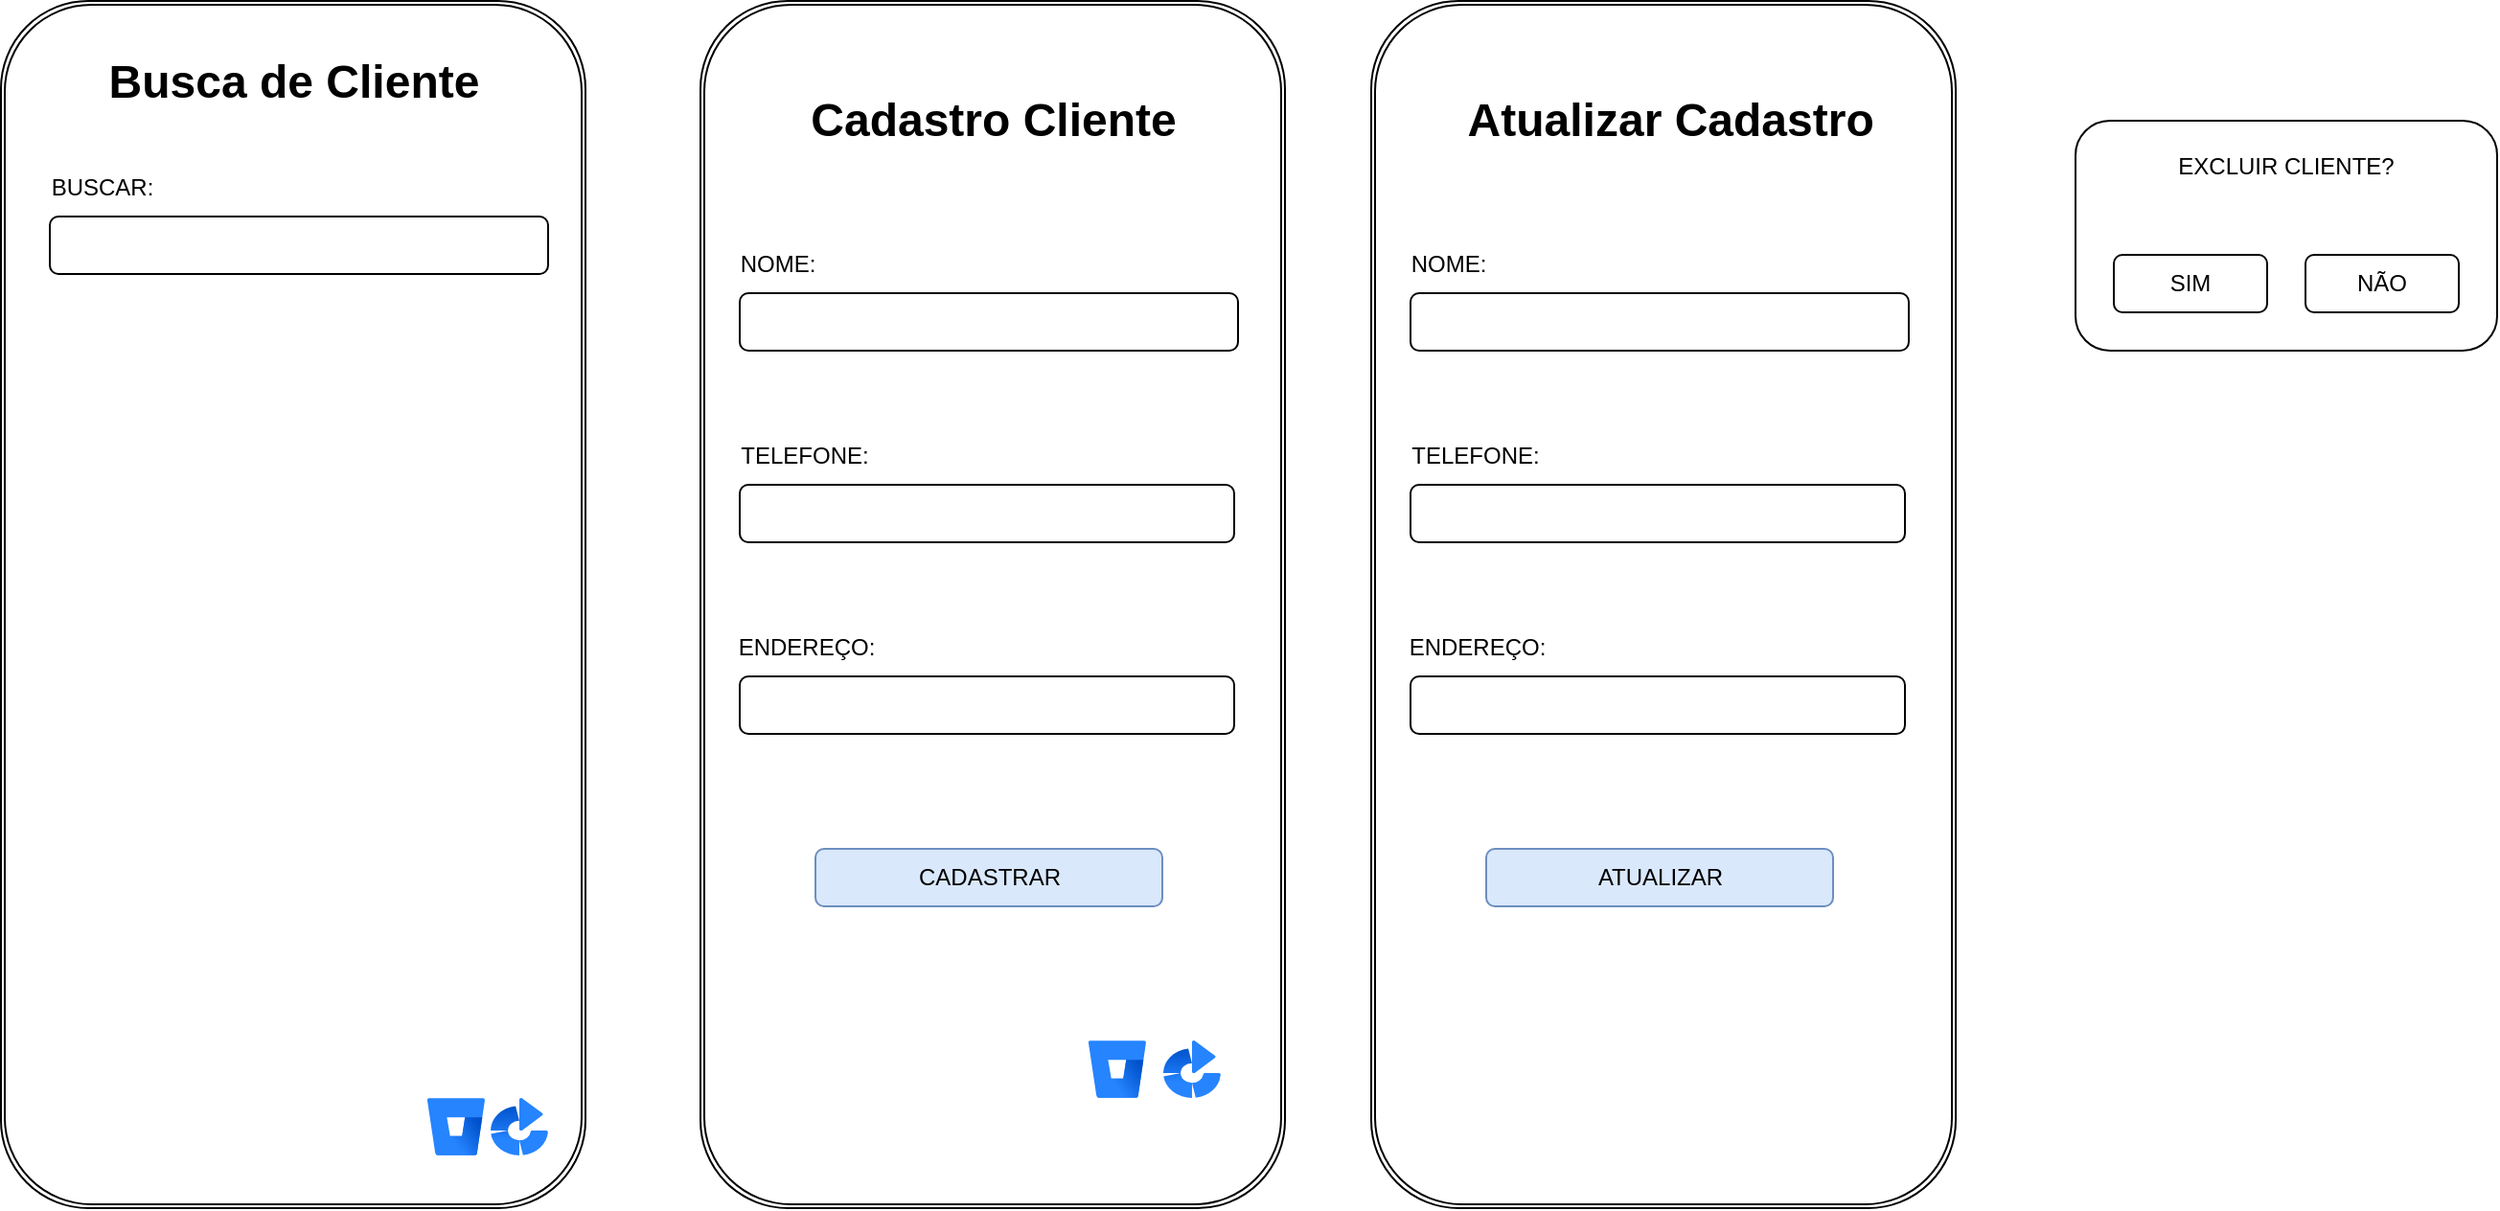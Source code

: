 <mxfile version="24.4.9" type="device" pages="4">
  <diagram id="MPCjucIjYPjaMe1rTaf6" name="Página-1">
    <mxGraphModel dx="2261" dy="782" grid="1" gridSize="10" guides="1" tooltips="1" connect="1" arrows="1" fold="1" page="1" pageScale="1" pageWidth="827" pageHeight="1169" math="0" shadow="0">
      <root>
        <mxCell id="0" />
        <mxCell id="1" parent="0" />
        <mxCell id="rPMoqe0fDh5TPPvU1n7Q-1" value="" style="shape=ext;double=1;rounded=1;whiteSpace=wrap;html=1;rotation=90;" parent="1" vertex="1">
          <mxGeometry x="-70" y="240" width="630" height="305" as="geometry" />
        </mxCell>
        <mxCell id="rPMoqe0fDh5TPPvU1n7Q-2" value="" style="rounded=1;whiteSpace=wrap;html=1;" parent="1" vertex="1">
          <mxGeometry x="113" y="230" width="260" height="30" as="geometry" />
        </mxCell>
        <mxCell id="rPMoqe0fDh5TPPvU1n7Q-3" value="NOME:" style="text;html=1;align=center;verticalAlign=middle;whiteSpace=wrap;rounded=0;" parent="1" vertex="1">
          <mxGeometry x="113" y="200" width="40" height="30" as="geometry" />
        </mxCell>
        <mxCell id="rPMoqe0fDh5TPPvU1n7Q-4" value="&amp;nbsp;Atualizar Cadastro" style="text;strokeColor=none;fillColor=none;html=1;fontSize=24;fontStyle=1;verticalAlign=middle;align=center;" parent="1" vertex="1">
          <mxGeometry x="195" y="120" width="100" height="40" as="geometry" />
        </mxCell>
        <mxCell id="rPMoqe0fDh5TPPvU1n7Q-5" value="" style="rounded=1;whiteSpace=wrap;html=1;" parent="1" vertex="1">
          <mxGeometry x="113" y="330" width="258" height="30" as="geometry" />
        </mxCell>
        <mxCell id="rPMoqe0fDh5TPPvU1n7Q-6" value="TELEFONE:" style="text;html=1;align=center;verticalAlign=middle;whiteSpace=wrap;rounded=0;" parent="1" vertex="1">
          <mxGeometry x="116.5" y="300" width="60" height="30" as="geometry" />
        </mxCell>
        <mxCell id="rPMoqe0fDh5TPPvU1n7Q-7" value="" style="rounded=1;whiteSpace=wrap;html=1;" parent="1" vertex="1">
          <mxGeometry x="113" y="430" width="258" height="30" as="geometry" />
        </mxCell>
        <mxCell id="rPMoqe0fDh5TPPvU1n7Q-8" value="ENDEREÇO:" style="text;html=1;align=center;verticalAlign=middle;whiteSpace=wrap;rounded=0;" parent="1" vertex="1">
          <mxGeometry x="113" y="400" width="70" height="30" as="geometry" />
        </mxCell>
        <mxCell id="rPMoqe0fDh5TPPvU1n7Q-11" value="ATUALIZAR" style="rounded=1;whiteSpace=wrap;html=1;fillColor=#dae8fc;strokeColor=#6c8ebf;" parent="1" vertex="1">
          <mxGeometry x="152.5" y="520" width="181" height="30" as="geometry" />
        </mxCell>
        <mxCell id="0v39kfsX4FrXRP3GG5Wf-1" value="EXCLUIR CLIENTE?&lt;div&gt;&lt;br&gt;&lt;/div&gt;&lt;div&gt;&lt;br&gt;&lt;/div&gt;&lt;div&gt;&lt;br&gt;&lt;/div&gt;&lt;div&gt;&lt;br&gt;&lt;/div&gt;&lt;div&gt;&lt;br&gt;&lt;/div&gt;" style="rounded=1;whiteSpace=wrap;html=1;" vertex="1" parent="1">
          <mxGeometry x="460" y="140" width="220" height="120" as="geometry" />
        </mxCell>
        <mxCell id="0v39kfsX4FrXRP3GG5Wf-2" value="SIM" style="rounded=1;whiteSpace=wrap;html=1;" vertex="1" parent="1">
          <mxGeometry x="480" y="210" width="80" height="30" as="geometry" />
        </mxCell>
        <mxCell id="0v39kfsX4FrXRP3GG5Wf-3" value="NÃO" style="rounded=1;whiteSpace=wrap;html=1;" vertex="1" parent="1">
          <mxGeometry x="580" y="210" width="80" height="30" as="geometry" />
        </mxCell>
        <mxCell id="Y8Gp_SCt69GLDGfQdgN2-1" value="" style="shape=ext;double=1;rounded=1;whiteSpace=wrap;html=1;rotation=90;" vertex="1" parent="1">
          <mxGeometry x="-420" y="240" width="630" height="305" as="geometry" />
        </mxCell>
        <mxCell id="Y8Gp_SCt69GLDGfQdgN2-2" value="" style="rounded=1;whiteSpace=wrap;html=1;" vertex="1" parent="1">
          <mxGeometry x="-237" y="230" width="260" height="30" as="geometry" />
        </mxCell>
        <mxCell id="Y8Gp_SCt69GLDGfQdgN2-3" value="NOME:" style="text;html=1;align=center;verticalAlign=middle;whiteSpace=wrap;rounded=0;" vertex="1" parent="1">
          <mxGeometry x="-237" y="200" width="40" height="30" as="geometry" />
        </mxCell>
        <mxCell id="Y8Gp_SCt69GLDGfQdgN2-4" value="Cadastro Cliente" style="text;strokeColor=none;fillColor=none;html=1;fontSize=24;fontStyle=1;verticalAlign=middle;align=center;" vertex="1" parent="1">
          <mxGeometry x="-155" y="120" width="100" height="40" as="geometry" />
        </mxCell>
        <mxCell id="Y8Gp_SCt69GLDGfQdgN2-5" value="" style="rounded=1;whiteSpace=wrap;html=1;" vertex="1" parent="1">
          <mxGeometry x="-237" y="330" width="258" height="30" as="geometry" />
        </mxCell>
        <mxCell id="Y8Gp_SCt69GLDGfQdgN2-6" value="TELEFONE:" style="text;html=1;align=center;verticalAlign=middle;whiteSpace=wrap;rounded=0;" vertex="1" parent="1">
          <mxGeometry x="-233.5" y="300" width="60" height="30" as="geometry" />
        </mxCell>
        <mxCell id="Y8Gp_SCt69GLDGfQdgN2-7" value="" style="rounded=1;whiteSpace=wrap;html=1;" vertex="1" parent="1">
          <mxGeometry x="-237" y="430" width="258" height="30" as="geometry" />
        </mxCell>
        <mxCell id="Y8Gp_SCt69GLDGfQdgN2-8" value="ENDEREÇO:" style="text;html=1;align=center;verticalAlign=middle;whiteSpace=wrap;rounded=0;" vertex="1" parent="1">
          <mxGeometry x="-237" y="400" width="70" height="30" as="geometry" />
        </mxCell>
        <mxCell id="Y8Gp_SCt69GLDGfQdgN2-9" value="" style="image;html=1;image=img/lib/atlassian/Bitbucket_Logo.svg;" vertex="1" parent="1">
          <mxGeometry x="-55" y="620" width="30" height="30" as="geometry" />
        </mxCell>
        <mxCell id="Y8Gp_SCt69GLDGfQdgN2-10" value="" style="image;html=1;image=img/lib/atlassian/Bamboo_Logo.svg;" vertex="1" parent="1">
          <mxGeometry x="-16" y="620" width="30" height="30" as="geometry" />
        </mxCell>
        <mxCell id="Y8Gp_SCt69GLDGfQdgN2-11" value="CADASTRAR" style="rounded=1;whiteSpace=wrap;html=1;fillColor=#dae8fc;strokeColor=#6c8ebf;" vertex="1" parent="1">
          <mxGeometry x="-197.5" y="520" width="181" height="30" as="geometry" />
        </mxCell>
        <mxCell id="9HxwdpnLNPzM95kvkKmC-1" value="" style="shape=ext;double=1;rounded=1;whiteSpace=wrap;html=1;rotation=90;" vertex="1" parent="1">
          <mxGeometry x="-785" y="240" width="630" height="305" as="geometry" />
        </mxCell>
        <mxCell id="9HxwdpnLNPzM95kvkKmC-2" value="" style="rounded=1;whiteSpace=wrap;html=1;" vertex="1" parent="1">
          <mxGeometry x="-597" y="190" width="260" height="30" as="geometry" />
        </mxCell>
        <mxCell id="9HxwdpnLNPzM95kvkKmC-3" value="BUSCAR:" style="text;html=1;align=center;verticalAlign=middle;whiteSpace=wrap;rounded=0;" vertex="1" parent="1">
          <mxGeometry x="-593.5" y="160" width="46.5" height="30" as="geometry" />
        </mxCell>
        <mxCell id="9HxwdpnLNPzM95kvkKmC-13" value="Busca de Cliente" style="text;strokeColor=none;fillColor=none;html=1;fontSize=24;fontStyle=1;verticalAlign=middle;align=center;" vertex="1" parent="1">
          <mxGeometry x="-520" y="100" width="100" height="40" as="geometry" />
        </mxCell>
        <mxCell id="aUf0S8bjYcSBgGUXvgIU-1" value="" style="image;html=1;image=img/lib/atlassian/Bitbucket_Logo.svg;" vertex="1" parent="1">
          <mxGeometry x="-400" y="650" width="30" height="30" as="geometry" />
        </mxCell>
        <mxCell id="aUf0S8bjYcSBgGUXvgIU-2" value="" style="image;html=1;image=img/lib/atlassian/Bamboo_Logo.svg;" vertex="1" parent="1">
          <mxGeometry x="-367" y="650" width="30" height="30" as="geometry" />
        </mxCell>
      </root>
    </mxGraphModel>
  </diagram>
  <diagram id="b51eEwwXShiufHlauztZ" name="Página-2">
    <mxGraphModel dx="2261" dy="782" grid="1" gridSize="10" guides="1" tooltips="1" connect="1" arrows="1" fold="1" page="1" pageScale="1" pageWidth="827" pageHeight="1169" math="0" shadow="0">
      <root>
        <mxCell id="0" />
        <mxCell id="1" parent="0" />
        <mxCell id="qthaCIu6Rd1F-Nfpj4W0-1" value="&lt;span style=&quot;color: rgba(0, 0, 0, 0); font-family: monospace; font-size: 0px; text-align: start; text-wrap: nowrap;&quot;&gt;%3CmxGraphModel%3E%3Croot%3E%3CmxCell%20id%3D%220%22%2F%3E%3CmxCell%20id%3D%221%22%20parent%3D%220%22%2F%3E%3CmxCell%20id%3D%222%22%20value%3D%22%22%20style%3D%22rounded%3D1%3BwhiteSpace%3Dwrap%3Bhtml%3D1%3B%22%20vertex%3D%221%22%20parent%3D%221%22%3E%3CmxGeometry%20x%3D%22278%22%20y%3D%22230%22%20width%3D%22260%22%20height%3D%2230%22%20as%3D%22geometry%22%2F%3E%3C%2FmxCell%3E%3C%2Froot%3E%3C%2FmxGraphModel%3E&lt;/span&gt;&lt;span style=&quot;color: rgba(0, 0, 0, 0); font-family: monospace; font-size: 0px; text-align: start; text-wrap: nowrap;&quot;&gt;%3CmxGraphModel%3E%3Croot%3E%3CmxCell%20id%3D%220%22%2F%3E%3CmxCell%20id%3D%221%22%20parent%3D%220%22%2F%3E%3CmxCell%20id%3D%222%22%20value%3D%22%22%20style%3D%22rounded%3D1%3BwhiteSpace%3Dwrap%3Bhtml%3D1%3B%22%20vertex%3D%221%22%20parent%3D%221%22%3E%3CmxGeometry%20x%3D%22278%22%20y%3D%22230%22%20width%3D%22260%22%20height%3D%2230%22%20as%3D%22geometry%22%2F%3E%3C%2FmxCell%3E%3C%2Froot%3E%3C%2FmxGraphModel%3E&lt;/span&gt;" style="shape=ext;double=1;rounded=1;whiteSpace=wrap;html=1;rotation=90;" parent="1" vertex="1">
          <mxGeometry x="-63" y="290" width="630" height="305" as="geometry" />
        </mxCell>
        <mxCell id="qthaCIu6Rd1F-Nfpj4W0-2" value="" style="rounded=1;whiteSpace=wrap;html=1;" parent="1" vertex="1">
          <mxGeometry x="122" y="240" width="260" height="30" as="geometry" />
        </mxCell>
        <mxCell id="qthaCIu6Rd1F-Nfpj4W0-3" value="NOME CLIENTE:" style="text;html=1;align=center;verticalAlign=middle;whiteSpace=wrap;rounded=0;" parent="1" vertex="1">
          <mxGeometry x="119" y="220" width="100" height="20" as="geometry" />
        </mxCell>
        <mxCell id="qthaCIu6Rd1F-Nfpj4W0-4" value="Atualizar Pedido" style="text;strokeColor=none;fillColor=none;html=1;fontSize=24;fontStyle=1;verticalAlign=middle;align=center;" parent="1" vertex="1">
          <mxGeometry x="202" y="140" width="100" height="40" as="geometry" />
        </mxCell>
        <mxCell id="qthaCIu6Rd1F-Nfpj4W0-6" value="QUANTIDADE:" style="text;html=1;align=center;verticalAlign=middle;whiteSpace=wrap;rounded=0;" parent="1" vertex="1">
          <mxGeometry x="141" y="290" width="44" height="20" as="geometry" />
        </mxCell>
        <mxCell id="qthaCIu6Rd1F-Nfpj4W0-7" value="" style="rounded=1;whiteSpace=wrap;html=1;" parent="1" vertex="1">
          <mxGeometry x="121" y="380" width="261" height="30" as="geometry" />
        </mxCell>
        <mxCell id="qthaCIu6Rd1F-Nfpj4W0-8" value="VALOR:" style="text;html=1;align=center;verticalAlign=middle;whiteSpace=wrap;rounded=0;" parent="1" vertex="1">
          <mxGeometry x="111" y="350" width="70" height="30" as="geometry" />
        </mxCell>
        <mxCell id="qthaCIu6Rd1F-Nfpj4W0-11" value="ATUALIZAR" style="rounded=1;whiteSpace=wrap;html=1;fillColor=#dae8fc;strokeColor=#6c8ebf;" parent="1" vertex="1">
          <mxGeometry x="161.5" y="690" width="181" height="30" as="geometry" />
        </mxCell>
        <mxCell id="qthaCIu6Rd1F-Nfpj4W0-24" value="" style="rounded=1;whiteSpace=wrap;html=1;" parent="1" vertex="1">
          <mxGeometry x="122" y="310" width="260" height="30" as="geometry" />
        </mxCell>
        <mxCell id="qthaCIu6Rd1F-Nfpj4W0-27" value="" style="rounded=1;whiteSpace=wrap;html=1;" parent="1" vertex="1">
          <mxGeometry x="122" y="450" width="260" height="30" as="geometry" />
        </mxCell>
        <mxCell id="qthaCIu6Rd1F-Nfpj4W0-28" value="DESCONTO:" style="text;html=1;align=center;verticalAlign=middle;whiteSpace=wrap;rounded=0;" parent="1" vertex="1">
          <mxGeometry x="111" y="420" width="100" height="30" as="geometry" />
        </mxCell>
        <mxCell id="qthaCIu6Rd1F-Nfpj4W0-29" value="" style="rounded=1;whiteSpace=wrap;html=1;" parent="1" vertex="1">
          <mxGeometry x="122" y="520" width="260" height="30" as="geometry" />
        </mxCell>
        <mxCell id="qthaCIu6Rd1F-Nfpj4W0-30" value="PRAZO:" style="text;html=1;align=center;verticalAlign=middle;whiteSpace=wrap;rounded=0;" parent="1" vertex="1">
          <mxGeometry x="119" y="500" width="60" height="20" as="geometry" />
        </mxCell>
        <mxCell id="qthaCIu6Rd1F-Nfpj4W0-34" value="" style="rounded=1;whiteSpace=wrap;html=1;" parent="1" vertex="1">
          <mxGeometry x="270" y="630" width="120" height="30" as="geometry" />
        </mxCell>
        <mxCell id="qthaCIu6Rd1F-Nfpj4W0-35" value="TOTAL:" style="text;html=1;align=center;verticalAlign=middle;whiteSpace=wrap;rounded=0;" parent="1" vertex="1">
          <mxGeometry x="210" y="630" width="60" height="30" as="geometry" />
        </mxCell>
        <mxCell id="skCOWzj_9UNvrqgEBTrp-1" value="EXCLUIR PEDIDO?&lt;div&gt;&lt;br&gt;&lt;/div&gt;&lt;div&gt;&lt;br&gt;&lt;/div&gt;&lt;div&gt;&lt;br&gt;&lt;/div&gt;&lt;div&gt;&lt;br&gt;&lt;/div&gt;&lt;div&gt;&lt;br&gt;&lt;/div&gt;" style="rounded=1;whiteSpace=wrap;html=1;" vertex="1" parent="1">
          <mxGeometry x="430" y="130" width="220" height="120" as="geometry" />
        </mxCell>
        <mxCell id="skCOWzj_9UNvrqgEBTrp-2" value="SIM" style="rounded=1;whiteSpace=wrap;html=1;" vertex="1" parent="1">
          <mxGeometry x="450" y="200" width="80" height="30" as="geometry" />
        </mxCell>
        <mxCell id="skCOWzj_9UNvrqgEBTrp-4" value="NÃO" style="rounded=1;whiteSpace=wrap;html=1;" vertex="1" parent="1">
          <mxGeometry x="550" y="200" width="80" height="30" as="geometry" />
        </mxCell>
        <mxCell id="7hrHsCO3Fn9igm-hcmO6-1" value="&lt;span style=&quot;color: rgba(0, 0, 0, 0); font-family: monospace; font-size: 0px; text-align: start; text-wrap: nowrap;&quot;&gt;%3CmxGraphModel%3E%3Croot%3E%3CmxCell%20id%3D%220%22%2F%3E%3CmxCell%20id%3D%221%22%20parent%3D%220%22%2F%3E%3CmxCell%20id%3D%222%22%20value%3D%22%22%20style%3D%22rounded%3D1%3BwhiteSpace%3Dwrap%3Bhtml%3D1%3B%22%20vertex%3D%221%22%20parent%3D%221%22%3E%3CmxGeometry%20x%3D%22278%22%20y%3D%22230%22%20width%3D%22260%22%20height%3D%2230%22%20as%3D%22geometry%22%2F%3E%3C%2FmxCell%3E%3C%2Froot%3E%3C%2FmxGraphModel%3E&lt;/span&gt;&lt;span style=&quot;color: rgba(0, 0, 0, 0); font-family: monospace; font-size: 0px; text-align: start; text-wrap: nowrap;&quot;&gt;%3CmxGraphModel%3E%3Croot%3E%3CmxCell%20id%3D%220%22%2F%3E%3CmxCell%20id%3D%221%22%20parent%3D%220%22%2F%3E%3CmxCell%20id%3D%222%22%20value%3D%22%22%20style%3D%22rounded%3D1%3BwhiteSpace%3Dwrap%3Bhtml%3D1%3B%22%20vertex%3D%221%22%20parent%3D%221%22%3E%3CmxGeometry%20x%3D%22278%22%20y%3D%22230%22%20width%3D%22260%22%20height%3D%2230%22%20as%3D%22geometry%22%2F%3E%3C%2FmxCell%3E%3C%2Froot%3E%3C%2FmxGraphModel%3E&lt;/span&gt;" style="shape=ext;double=1;rounded=1;whiteSpace=wrap;html=1;rotation=90;" vertex="1" parent="1">
          <mxGeometry x="-414" y="287.5" width="630" height="305" as="geometry" />
        </mxCell>
        <mxCell id="7hrHsCO3Fn9igm-hcmO6-2" value="" style="rounded=1;whiteSpace=wrap;html=1;" vertex="1" parent="1">
          <mxGeometry x="-229" y="245" width="260" height="30" as="geometry" />
        </mxCell>
        <mxCell id="7hrHsCO3Fn9igm-hcmO6-3" value="NOME CLIENTE:" style="text;html=1;align=center;verticalAlign=middle;whiteSpace=wrap;rounded=0;" vertex="1" parent="1">
          <mxGeometry x="-232" y="225" width="100" height="20" as="geometry" />
        </mxCell>
        <mxCell id="7hrHsCO3Fn9igm-hcmO6-4" value="Cadastro Pedido" style="text;strokeColor=none;fillColor=none;html=1;fontSize=24;fontStyle=1;verticalAlign=middle;align=center;" vertex="1" parent="1">
          <mxGeometry x="-149" y="145" width="100" height="40" as="geometry" />
        </mxCell>
        <mxCell id="7hrHsCO3Fn9igm-hcmO6-5" value="QUANTIDADE:" style="text;html=1;align=center;verticalAlign=middle;whiteSpace=wrap;rounded=0;" vertex="1" parent="1">
          <mxGeometry x="-210" y="295" width="44" height="20" as="geometry" />
        </mxCell>
        <mxCell id="7hrHsCO3Fn9igm-hcmO6-6" value="" style="rounded=1;whiteSpace=wrap;html=1;" vertex="1" parent="1">
          <mxGeometry x="-230" y="385" width="261" height="30" as="geometry" />
        </mxCell>
        <mxCell id="7hrHsCO3Fn9igm-hcmO6-7" value="VALOR:" style="text;html=1;align=center;verticalAlign=middle;whiteSpace=wrap;rounded=0;" vertex="1" parent="1">
          <mxGeometry x="-240" y="355" width="70" height="30" as="geometry" />
        </mxCell>
        <mxCell id="7hrHsCO3Fn9igm-hcmO6-8" value="" style="image;html=1;image=img/lib/atlassian/Bamboo_Logo.svg;" vertex="1" parent="1">
          <mxGeometry x="-10" y="720" width="30" height="30" as="geometry" />
        </mxCell>
        <mxCell id="7hrHsCO3Fn9igm-hcmO6-9" value="CADASTRAR" style="rounded=1;whiteSpace=wrap;html=1;fillColor=#dae8fc;strokeColor=#6c8ebf;" vertex="1" parent="1">
          <mxGeometry x="-200" y="680" width="181" height="30" as="geometry" />
        </mxCell>
        <mxCell id="7hrHsCO3Fn9igm-hcmO6-10" value="" style="rounded=1;whiteSpace=wrap;html=1;" vertex="1" parent="1">
          <mxGeometry x="-229" y="315" width="260" height="30" as="geometry" />
        </mxCell>
        <mxCell id="7hrHsCO3Fn9igm-hcmO6-11" value="" style="rounded=1;whiteSpace=wrap;html=1;" vertex="1" parent="1">
          <mxGeometry x="-229" y="455" width="260" height="30" as="geometry" />
        </mxCell>
        <mxCell id="7hrHsCO3Fn9igm-hcmO6-12" value="DESCONTO:" style="text;html=1;align=center;verticalAlign=middle;whiteSpace=wrap;rounded=0;" vertex="1" parent="1">
          <mxGeometry x="-240" y="425" width="100" height="30" as="geometry" />
        </mxCell>
        <mxCell id="7hrHsCO3Fn9igm-hcmO6-13" value="" style="rounded=1;whiteSpace=wrap;html=1;" vertex="1" parent="1">
          <mxGeometry x="-229" y="525" width="260" height="30" as="geometry" />
        </mxCell>
        <mxCell id="7hrHsCO3Fn9igm-hcmO6-14" value="PRAZO:" style="text;html=1;align=center;verticalAlign=middle;whiteSpace=wrap;rounded=0;" vertex="1" parent="1">
          <mxGeometry x="-232" y="505" width="60" height="20" as="geometry" />
        </mxCell>
        <mxCell id="7hrHsCO3Fn9igm-hcmO6-15" value="" style="image;html=1;image=img/lib/atlassian/Bitbucket_Logo.svg;" vertex="1" parent="1">
          <mxGeometry x="-56" y="720" width="37" height="30" as="geometry" />
        </mxCell>
        <mxCell id="7hrHsCO3Fn9igm-hcmO6-16" value="" style="rounded=1;whiteSpace=wrap;html=1;" vertex="1" parent="1">
          <mxGeometry x="-79.5" y="640" width="120" height="30" as="geometry" />
        </mxCell>
        <mxCell id="7hrHsCO3Fn9igm-hcmO6-17" value="TOTAL:" style="text;html=1;align=center;verticalAlign=middle;whiteSpace=wrap;rounded=0;" vertex="1" parent="1">
          <mxGeometry x="-139.5" y="640" width="60" height="30" as="geometry" />
        </mxCell>
        <mxCell id="5fIgG-eNXw3wHDYJX3oT-1" value="" style="shape=ext;double=1;rounded=1;whiteSpace=wrap;html=1;rotation=90;" vertex="1" parent="1">
          <mxGeometry x="-770" y="290" width="630" height="305" as="geometry" />
        </mxCell>
        <mxCell id="5fIgG-eNXw3wHDYJX3oT-2" value="" style="rounded=1;whiteSpace=wrap;html=1;" vertex="1" parent="1">
          <mxGeometry x="-582" y="240" width="260" height="30" as="geometry" />
        </mxCell>
        <mxCell id="5fIgG-eNXw3wHDYJX3oT-3" value="BUSCAR:" style="text;html=1;align=center;verticalAlign=middle;whiteSpace=wrap;rounded=0;" vertex="1" parent="1">
          <mxGeometry x="-578.5" y="210" width="46.5" height="30" as="geometry" />
        </mxCell>
        <mxCell id="5fIgG-eNXw3wHDYJX3oT-4" value="Busca de Pedido" style="text;strokeColor=none;fillColor=none;html=1;fontSize=24;fontStyle=1;verticalAlign=middle;align=center;" vertex="1" parent="1">
          <mxGeometry x="-505" y="150" width="100" height="40" as="geometry" />
        </mxCell>
        <mxCell id="VG360DKVsklPtF-1lQfE-1" value="" style="rounded=1;whiteSpace=wrap;html=1;" vertex="1" parent="1">
          <mxGeometry x="-229" y="595" width="260" height="30" as="geometry" />
        </mxCell>
        <mxCell id="VG360DKVsklPtF-1lQfE-2" value="MODELO/MARCA:" style="text;html=1;align=center;verticalAlign=middle;whiteSpace=wrap;rounded=0;" vertex="1" parent="1">
          <mxGeometry x="-209" y="570" width="60" height="30" as="geometry" />
        </mxCell>
        <mxCell id="VG360DKVsklPtF-1lQfE-3" value="MODELO/MARCA:" style="text;html=1;align=center;verticalAlign=middle;whiteSpace=wrap;rounded=0;" vertex="1" parent="1">
          <mxGeometry x="151" y="562.5" width="60" height="30" as="geometry" />
        </mxCell>
        <mxCell id="VG360DKVsklPtF-1lQfE-4" value="" style="rounded=1;whiteSpace=wrap;html=1;" vertex="1" parent="1">
          <mxGeometry x="122" y="587.5" width="260" height="30" as="geometry" />
        </mxCell>
        <mxCell id="0nvnot6GaPvWNSFrF9XZ-1" value="" style="image;html=1;image=img/lib/atlassian/Bitbucket_Logo.svg;" vertex="1" parent="1">
          <mxGeometry x="-400" y="710" width="32" height="30" as="geometry" />
        </mxCell>
        <mxCell id="0nvnot6GaPvWNSFrF9XZ-2" value="" style="image;html=1;image=img/lib/atlassian/Bamboo_Logo.svg;" vertex="1" parent="1">
          <mxGeometry x="-360" y="710" width="30" height="30" as="geometry" />
        </mxCell>
      </root>
    </mxGraphModel>
  </diagram>
  <diagram id="pATI45NzAmboV9kjeV12" name="Página-3">
    <mxGraphModel dx="2261" dy="782" grid="1" gridSize="10" guides="1" tooltips="1" connect="1" arrows="1" fold="1" page="1" pageScale="1" pageWidth="827" pageHeight="1169" math="0" shadow="0">
      <root>
        <mxCell id="0" />
        <mxCell id="1" parent="0" />
        <mxCell id="6vLlTNyqZVAwUDkhTMVj-10" value="EXCLUIR FORNECEDOR?&lt;div&gt;&lt;br&gt;&lt;/div&gt;&lt;div&gt;&lt;br&gt;&lt;/div&gt;&lt;div&gt;&lt;br&gt;&lt;/div&gt;&lt;div&gt;&lt;br&gt;&lt;/div&gt;&lt;div&gt;&lt;br&gt;&lt;/div&gt;" style="rounded=1;whiteSpace=wrap;html=1;" vertex="1" parent="1">
          <mxGeometry x="460" y="140" width="220" height="120" as="geometry" />
        </mxCell>
        <mxCell id="6vLlTNyqZVAwUDkhTMVj-11" value="SIM" style="rounded=1;whiteSpace=wrap;html=1;" vertex="1" parent="1">
          <mxGeometry x="480" y="210" width="80" height="30" as="geometry" />
        </mxCell>
        <mxCell id="6vLlTNyqZVAwUDkhTMVj-12" value="NÃO" style="rounded=1;whiteSpace=wrap;html=1;" vertex="1" parent="1">
          <mxGeometry x="580" y="210" width="80" height="30" as="geometry" />
        </mxCell>
        <mxCell id="6vLlTNyqZVAwUDkhTMVj-13" value="" style="shape=ext;double=1;rounded=1;whiteSpace=wrap;html=1;rotation=90;" vertex="1" parent="1">
          <mxGeometry x="-420" y="240" width="630" height="305" as="geometry" />
        </mxCell>
        <mxCell id="6vLlTNyqZVAwUDkhTMVj-14" value="" style="rounded=1;whiteSpace=wrap;html=1;" vertex="1" parent="1">
          <mxGeometry x="-239" y="200" width="260" height="30" as="geometry" />
        </mxCell>
        <mxCell id="6vLlTNyqZVAwUDkhTMVj-15" value="NOME:" style="text;html=1;align=center;verticalAlign=middle;whiteSpace=wrap;rounded=0;" vertex="1" parent="1">
          <mxGeometry x="-237" y="170" width="40" height="30" as="geometry" />
        </mxCell>
        <mxCell id="6vLlTNyqZVAwUDkhTMVj-16" value="Cadastro Fornecedor" style="text;strokeColor=none;fillColor=none;html=1;fontSize=24;fontStyle=1;verticalAlign=middle;align=center;" vertex="1" parent="1">
          <mxGeometry x="-155" y="120" width="100" height="40" as="geometry" />
        </mxCell>
        <mxCell id="6vLlTNyqZVAwUDkhTMVj-17" value="" style="rounded=1;whiteSpace=wrap;html=1;" vertex="1" parent="1">
          <mxGeometry x="-239" y="270" width="258" height="30" as="geometry" />
        </mxCell>
        <mxCell id="6vLlTNyqZVAwUDkhTMVj-18" value="TELEFONE:" style="text;html=1;align=center;verticalAlign=middle;whiteSpace=wrap;rounded=0;" vertex="1" parent="1">
          <mxGeometry x="-237" y="240" width="60" height="30" as="geometry" />
        </mxCell>
        <mxCell id="6vLlTNyqZVAwUDkhTMVj-19" value="" style="rounded=1;whiteSpace=wrap;html=1;" vertex="1" parent="1">
          <mxGeometry x="-235.5" y="420" width="258" height="30" as="geometry" />
        </mxCell>
        <mxCell id="6vLlTNyqZVAwUDkhTMVj-21" value="" style="image;html=1;image=img/lib/atlassian/Bitbucket_Logo.svg;" vertex="1" parent="1">
          <mxGeometry x="-55" y="620" width="30" height="30" as="geometry" />
        </mxCell>
        <mxCell id="6vLlTNyqZVAwUDkhTMVj-22" value="" style="image;html=1;image=img/lib/atlassian/Bamboo_Logo.svg;" vertex="1" parent="1">
          <mxGeometry x="-16" y="620" width="30" height="30" as="geometry" />
        </mxCell>
        <mxCell id="6vLlTNyqZVAwUDkhTMVj-23" value="CADASTRAR" style="rounded=1;whiteSpace=wrap;html=1;fillColor=#dae8fc;strokeColor=#6c8ebf;" vertex="1" parent="1">
          <mxGeometry x="-197" y="570" width="181" height="30" as="geometry" />
        </mxCell>
        <mxCell id="6vLlTNyqZVAwUDkhTMVj-24" value="" style="shape=ext;double=1;rounded=1;whiteSpace=wrap;html=1;rotation=90;" vertex="1" parent="1">
          <mxGeometry x="-782" y="230" width="630" height="305" as="geometry" />
        </mxCell>
        <mxCell id="6vLlTNyqZVAwUDkhTMVj-25" value="" style="rounded=1;whiteSpace=wrap;html=1;" vertex="1" parent="1">
          <mxGeometry x="-597" y="190" width="260" height="30" as="geometry" />
        </mxCell>
        <mxCell id="6vLlTNyqZVAwUDkhTMVj-26" value="BUSCAR:" style="text;html=1;align=center;verticalAlign=middle;whiteSpace=wrap;rounded=0;" vertex="1" parent="1">
          <mxGeometry x="-593.5" y="160" width="46.5" height="30" as="geometry" />
        </mxCell>
        <mxCell id="6vLlTNyqZVAwUDkhTMVj-27" value="Buscar Fornecedor" style="text;strokeColor=none;fillColor=none;html=1;fontSize=24;fontStyle=1;verticalAlign=middle;align=center;" vertex="1" parent="1">
          <mxGeometry x="-520" y="100" width="100" height="40" as="geometry" />
        </mxCell>
        <mxCell id="eRpwS5lser7pP-BjLfQR-1" value="" style="rounded=1;whiteSpace=wrap;html=1;" vertex="1" parent="1">
          <mxGeometry x="-237" y="370" width="258" height="30" as="geometry" />
        </mxCell>
        <mxCell id="eRpwS5lser7pP-BjLfQR-3" value="" style="shape=ext;double=1;rounded=1;whiteSpace=wrap;html=1;rotation=90;" vertex="1" parent="1">
          <mxGeometry x="-70" y="247.5" width="630" height="305" as="geometry" />
        </mxCell>
        <mxCell id="eRpwS5lser7pP-BjLfQR-4" value="" style="rounded=1;whiteSpace=wrap;html=1;" vertex="1" parent="1">
          <mxGeometry x="111" y="207.5" width="260" height="30" as="geometry" />
        </mxCell>
        <mxCell id="eRpwS5lser7pP-BjLfQR-5" value="NOME:" style="text;html=1;align=center;verticalAlign=middle;whiteSpace=wrap;rounded=0;" vertex="1" parent="1">
          <mxGeometry x="113" y="177.5" width="40" height="30" as="geometry" />
        </mxCell>
        <mxCell id="eRpwS5lser7pP-BjLfQR-6" value="Atualizar Fornecedor" style="text;strokeColor=none;fillColor=none;html=1;fontSize=24;fontStyle=1;verticalAlign=middle;align=center;" vertex="1" parent="1">
          <mxGeometry x="195" y="127.5" width="100" height="40" as="geometry" />
        </mxCell>
        <mxCell id="eRpwS5lser7pP-BjLfQR-7" value="" style="rounded=1;whiteSpace=wrap;html=1;" vertex="1" parent="1">
          <mxGeometry x="111" y="277.5" width="258" height="30" as="geometry" />
        </mxCell>
        <mxCell id="eRpwS5lser7pP-BjLfQR-8" value="TELEFONE:" style="text;html=1;align=center;verticalAlign=middle;whiteSpace=wrap;rounded=0;" vertex="1" parent="1">
          <mxGeometry x="113" y="247.5" width="60" height="30" as="geometry" />
        </mxCell>
        <mxCell id="eRpwS5lser7pP-BjLfQR-9" value="" style="rounded=1;whiteSpace=wrap;html=1;" vertex="1" parent="1">
          <mxGeometry x="113" y="357.5" width="258" height="30" as="geometry" />
        </mxCell>
        <mxCell id="eRpwS5lser7pP-BjLfQR-10" value="QUANTIDADE DE PRODUTO:" style="text;html=1;align=center;verticalAlign=middle;whiteSpace=wrap;rounded=0;" vertex="1" parent="1">
          <mxGeometry x="111" y="327.5" width="170" height="30" as="geometry" />
        </mxCell>
        <mxCell id="eRpwS5lser7pP-BjLfQR-13" value="ATUALIZAR" style="rounded=1;whiteSpace=wrap;html=1;fillColor=#dae8fc;strokeColor=#6c8ebf;" vertex="1" parent="1">
          <mxGeometry x="152.5" y="527.5" width="181" height="30" as="geometry" />
        </mxCell>
        <mxCell id="eRpwS5lser7pP-BjLfQR-14" value="" style="rounded=1;whiteSpace=wrap;html=1;" vertex="1" parent="1">
          <mxGeometry x="114" y="427.5" width="258" height="30" as="geometry" />
        </mxCell>
        <mxCell id="eRpwS5lser7pP-BjLfQR-15" value="VALOR:" style="text;html=1;align=center;verticalAlign=middle;whiteSpace=wrap;rounded=0;" vertex="1" parent="1">
          <mxGeometry x="111" y="397.5" width="60" height="30" as="geometry" />
        </mxCell>
        <mxCell id="NGlYs2YkggdZexjer0xo-3" value="MATÉRIA PRIMA" style="text;html=1;align=center;verticalAlign=middle;whiteSpace=wrap;rounded=0;" vertex="1" parent="1">
          <mxGeometry x="-189" y="320" width="160" height="30" as="geometry" />
        </mxCell>
        <mxCell id="l96c6Kr--UTd3LKXu9oz-1" value="TECIDO:" style="text;html=1;align=center;verticalAlign=middle;whiteSpace=wrap;rounded=0;" vertex="1" parent="1">
          <mxGeometry x="-239" y="370" width="60" height="30" as="geometry" />
        </mxCell>
        <mxCell id="l96c6Kr--UTd3LKXu9oz-2" value="LINHA:" style="text;html=1;align=center;verticalAlign=middle;whiteSpace=wrap;rounded=0;" vertex="1" parent="1">
          <mxGeometry x="-239" y="420" width="60" height="30" as="geometry" />
        </mxCell>
        <mxCell id="l96c6Kr--UTd3LKXu9oz-3" value="" style="rounded=1;whiteSpace=wrap;html=1;" vertex="1" parent="1">
          <mxGeometry x="-234" y="470" width="258" height="30" as="geometry" />
        </mxCell>
        <mxCell id="l96c6Kr--UTd3LKXu9oz-4" value="" style="rounded=1;whiteSpace=wrap;html=1;" vertex="1" parent="1">
          <mxGeometry x="-234" y="522.5" width="258" height="30" as="geometry" />
        </mxCell>
        <mxCell id="l96c6Kr--UTd3LKXu9oz-8" value="Lixeira e atualizar ficará ao lado de cada nome" style="text;html=1;align=center;verticalAlign=middle;whiteSpace=wrap;rounded=0;" vertex="1" parent="1">
          <mxGeometry x="-740" y="307.5" width="100" height="30" as="geometry" />
        </mxCell>
      </root>
    </mxGraphModel>
  </diagram>
  <diagram id="tVAQmNKuFVrQTq1w-F9B" name="Página-4">
    <mxGraphModel dx="2261" dy="1951" grid="1" gridSize="10" guides="1" tooltips="1" connect="1" arrows="1" fold="1" page="1" pageScale="1" pageWidth="827" pageHeight="1169" math="0" shadow="0">
      <root>
        <mxCell id="0" />
        <mxCell id="1" parent="0" />
        <mxCell id="l9MmxdcFqetzBvUslgdd-1" value="EXCLUIR MATÉRIA PRIMA?&lt;div&gt;&lt;br&gt;&lt;/div&gt;&lt;div&gt;&lt;br&gt;&lt;/div&gt;&lt;div&gt;&lt;br&gt;&lt;/div&gt;&lt;div&gt;&lt;br&gt;&lt;/div&gt;&lt;div&gt;&lt;br&gt;&lt;/div&gt;" style="rounded=1;whiteSpace=wrap;html=1;" vertex="1" parent="1">
          <mxGeometry x="-215" y="-60" width="220" height="120" as="geometry" />
        </mxCell>
        <mxCell id="l9MmxdcFqetzBvUslgdd-2" value="SIM" style="rounded=1;whiteSpace=wrap;html=1;" vertex="1" parent="1">
          <mxGeometry x="-189" y="10" width="80" height="30" as="geometry" />
        </mxCell>
        <mxCell id="l9MmxdcFqetzBvUslgdd-3" value="NÃO" style="rounded=1;whiteSpace=wrap;html=1;" vertex="1" parent="1">
          <mxGeometry x="-96" y="10" width="80" height="30" as="geometry" />
        </mxCell>
        <mxCell id="l9MmxdcFqetzBvUslgdd-4" value="" style="shape=ext;double=1;rounded=1;whiteSpace=wrap;html=1;rotation=90;" vertex="1" parent="1">
          <mxGeometry x="-420" y="240" width="630" height="305" as="geometry" />
        </mxCell>
        <mxCell id="l9MmxdcFqetzBvUslgdd-5" value="" style="rounded=1;whiteSpace=wrap;html=1;" vertex="1" parent="1">
          <mxGeometry x="-236" y="270" width="260" height="30" as="geometry" />
        </mxCell>
        <mxCell id="l9MmxdcFqetzBvUslgdd-6" value="PRODUTO:" style="text;html=1;align=center;verticalAlign=middle;whiteSpace=wrap;rounded=0;" vertex="1" parent="1">
          <mxGeometry x="-234" y="240" width="67" height="30" as="geometry" />
        </mxCell>
        <mxCell id="l9MmxdcFqetzBvUslgdd-7" value="Cadastro Matéria&amp;nbsp;&lt;div&gt;Prima&lt;/div&gt;" style="text;strokeColor=none;fillColor=none;html=1;fontSize=24;fontStyle=1;verticalAlign=middle;align=center;" vertex="1" parent="1">
          <mxGeometry x="-157" y="150" width="100" height="40" as="geometry" />
        </mxCell>
        <mxCell id="l9MmxdcFqetzBvUslgdd-8" value="" style="rounded=1;whiteSpace=wrap;html=1;" vertex="1" parent="1">
          <mxGeometry x="-234" y="350" width="258" height="30" as="geometry" />
        </mxCell>
        <mxCell id="l9MmxdcFqetzBvUslgdd-9" value="COMPLEMENTO:" style="text;html=1;align=center;verticalAlign=middle;whiteSpace=wrap;rounded=0;" vertex="1" parent="1">
          <mxGeometry x="-215" y="320" width="60" height="30" as="geometry" />
        </mxCell>
        <mxCell id="l9MmxdcFqetzBvUslgdd-10" value="" style="rounded=1;whiteSpace=wrap;html=1;" vertex="1" parent="1">
          <mxGeometry x="-234" y="440" width="258" height="30" as="geometry" />
        </mxCell>
        <mxCell id="l9MmxdcFqetzBvUslgdd-11" value="QUANTIDADE DE PRODUTO:" style="text;html=1;align=center;verticalAlign=middle;whiteSpace=wrap;rounded=0;" vertex="1" parent="1">
          <mxGeometry x="-234" y="410" width="170" height="30" as="geometry" />
        </mxCell>
        <mxCell id="l9MmxdcFqetzBvUslgdd-12" value="" style="image;html=1;image=img/lib/atlassian/Bitbucket_Logo.svg;" vertex="1" parent="1">
          <mxGeometry x="-55" y="620" width="30" height="30" as="geometry" />
        </mxCell>
        <mxCell id="l9MmxdcFqetzBvUslgdd-13" value="" style="image;html=1;image=img/lib/atlassian/Bamboo_Logo.svg;" vertex="1" parent="1">
          <mxGeometry x="-16" y="620" width="30" height="30" as="geometry" />
        </mxCell>
        <mxCell id="l9MmxdcFqetzBvUslgdd-14" value="CADASTRAR" style="rounded=1;whiteSpace=wrap;html=1;fillColor=#dae8fc;strokeColor=#6c8ebf;" vertex="1" parent="1">
          <mxGeometry x="-197.5" y="520" width="181" height="30" as="geometry" />
        </mxCell>
        <mxCell id="l9MmxdcFqetzBvUslgdd-15" value="" style="shape=ext;double=1;rounded=1;whiteSpace=wrap;html=1;rotation=90;" vertex="1" parent="1">
          <mxGeometry x="-782" y="240" width="630" height="305" as="geometry" />
        </mxCell>
        <mxCell id="l9MmxdcFqetzBvUslgdd-16" value="" style="rounded=1;whiteSpace=wrap;html=1;" vertex="1" parent="1">
          <mxGeometry x="-600" y="197.5" width="260" height="30" as="geometry" />
        </mxCell>
        <mxCell id="l9MmxdcFqetzBvUslgdd-17" value="BUSCAR:" style="text;html=1;align=center;verticalAlign=middle;whiteSpace=wrap;rounded=0;" vertex="1" parent="1">
          <mxGeometry x="-597" y="167.5" width="46.5" height="30" as="geometry" />
        </mxCell>
        <mxCell id="l9MmxdcFqetzBvUslgdd-18" value="Buscar Matéria Prima" style="text;strokeColor=none;fillColor=none;html=1;fontSize=24;fontStyle=1;verticalAlign=middle;align=center;" vertex="1" parent="1">
          <mxGeometry x="-517" y="110" width="100" height="40" as="geometry" />
        </mxCell>
        <mxCell id="l9MmxdcFqetzBvUslgdd-21" value="" style="shape=ext;double=1;rounded=1;whiteSpace=wrap;html=1;rotation=90;" vertex="1" parent="1">
          <mxGeometry x="-70" y="247.5" width="630" height="305" as="geometry" />
        </mxCell>
        <mxCell id="l9MmxdcFqetzBvUslgdd-22" value="" style="rounded=1;whiteSpace=wrap;html=1;" vertex="1" parent="1">
          <mxGeometry x="113" y="270" width="260" height="30" as="geometry" />
        </mxCell>
        <mxCell id="l9MmxdcFqetzBvUslgdd-23" value="PRODUTO:" style="text;html=1;align=center;verticalAlign=middle;whiteSpace=wrap;rounded=0;" vertex="1" parent="1">
          <mxGeometry x="130" y="240" width="40" height="30" as="geometry" />
        </mxCell>
        <mxCell id="l9MmxdcFqetzBvUslgdd-24" value="Atualizar Matéria Prima" style="text;strokeColor=none;fillColor=none;html=1;fontSize=24;fontStyle=1;verticalAlign=middle;align=center;" vertex="1" parent="1">
          <mxGeometry x="195" y="127.5" width="100" height="40" as="geometry" />
        </mxCell>
        <mxCell id="l9MmxdcFqetzBvUslgdd-25" value="" style="rounded=1;whiteSpace=wrap;html=1;" vertex="1" parent="1">
          <mxGeometry x="112" y="350" width="258" height="30" as="geometry" />
        </mxCell>
        <mxCell id="l9MmxdcFqetzBvUslgdd-26" value="COMPLEMENTO:" style="text;html=1;align=center;verticalAlign=middle;whiteSpace=wrap;rounded=0;" vertex="1" parent="1">
          <mxGeometry x="130" y="320" width="60" height="30" as="geometry" />
        </mxCell>
        <mxCell id="l9MmxdcFqetzBvUslgdd-27" value="" style="rounded=1;whiteSpace=wrap;html=1;" vertex="1" parent="1">
          <mxGeometry x="112" y="440" width="258" height="30" as="geometry" />
        </mxCell>
        <mxCell id="l9MmxdcFqetzBvUslgdd-28" value="QUANTIDADE DE PRODUTO:" style="text;html=1;align=center;verticalAlign=middle;whiteSpace=wrap;rounded=0;" vertex="1" parent="1">
          <mxGeometry x="113" y="410" width="170" height="30" as="geometry" />
        </mxCell>
        <mxCell id="l9MmxdcFqetzBvUslgdd-29" value="ATUALIZAR" style="rounded=1;whiteSpace=wrap;html=1;fillColor=#dae8fc;strokeColor=#6c8ebf;" vertex="1" parent="1">
          <mxGeometry x="152.5" y="527.5" width="181" height="30" as="geometry" />
        </mxCell>
      </root>
    </mxGraphModel>
  </diagram>
</mxfile>
